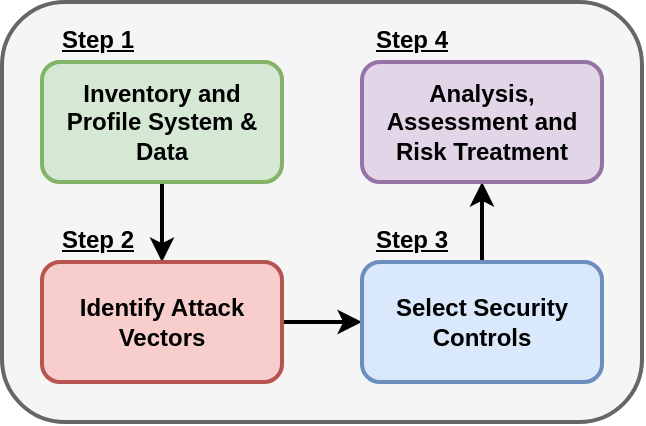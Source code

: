<mxfile version="20.2.3" type="device"><diagram id="KLq8vI9AxnM-tiu2zVWz" name="Page-1"><mxGraphModel dx="858" dy="678" grid="1" gridSize="10" guides="1" tooltips="1" connect="1" arrows="1" fold="1" page="1" pageScale="1" pageWidth="850" pageHeight="1100" math="0" shadow="0"><root><mxCell id="0"/><mxCell id="1" parent="0"/><mxCell id="nlfXeO_a72p4f2LWxzvL-8" value="" style="rounded=1;whiteSpace=wrap;html=1;strokeWidth=2;fillColor=#f5f5f5;fontColor=#333333;strokeColor=#666666;" vertex="1" parent="1"><mxGeometry x="190" y="230" width="320" height="210" as="geometry"/></mxCell><mxCell id="nlfXeO_a72p4f2LWxzvL-5" style="edgeStyle=orthogonalEdgeStyle;rounded=0;orthogonalLoop=1;jettySize=auto;html=1;exitX=0.5;exitY=1;exitDx=0;exitDy=0;entryX=0.5;entryY=0;entryDx=0;entryDy=0;strokeWidth=2;" edge="1" parent="1" source="nlfXeO_a72p4f2LWxzvL-1" target="nlfXeO_a72p4f2LWxzvL-2"><mxGeometry relative="1" as="geometry"/></mxCell><mxCell id="nlfXeO_a72p4f2LWxzvL-1" value="&lt;b&gt;Inventory and Profile System &amp;amp; Data&lt;/b&gt;" style="rounded=1;whiteSpace=wrap;html=1;strokeWidth=2;fillColor=#d5e8d4;strokeColor=#82b366;" vertex="1" parent="1"><mxGeometry x="210" y="260" width="120" height="60" as="geometry"/></mxCell><mxCell id="nlfXeO_a72p4f2LWxzvL-6" style="edgeStyle=orthogonalEdgeStyle;rounded=0;orthogonalLoop=1;jettySize=auto;html=1;exitX=1;exitY=0.5;exitDx=0;exitDy=0;entryX=0;entryY=0.5;entryDx=0;entryDy=0;strokeWidth=2;" edge="1" parent="1" source="nlfXeO_a72p4f2LWxzvL-2" target="nlfXeO_a72p4f2LWxzvL-3"><mxGeometry relative="1" as="geometry"/></mxCell><mxCell id="nlfXeO_a72p4f2LWxzvL-2" value="&lt;b&gt;Identify Attack Vectors&lt;/b&gt;" style="rounded=1;whiteSpace=wrap;html=1;strokeWidth=2;fillColor=#f8cecc;strokeColor=#b85450;" vertex="1" parent="1"><mxGeometry x="210" y="360" width="120" height="60" as="geometry"/></mxCell><mxCell id="nlfXeO_a72p4f2LWxzvL-7" style="edgeStyle=orthogonalEdgeStyle;rounded=0;orthogonalLoop=1;jettySize=auto;html=1;exitX=0.5;exitY=0;exitDx=0;exitDy=0;entryX=0.5;entryY=1;entryDx=0;entryDy=0;strokeWidth=2;" edge="1" parent="1" source="nlfXeO_a72p4f2LWxzvL-3" target="nlfXeO_a72p4f2LWxzvL-4"><mxGeometry relative="1" as="geometry"/></mxCell><mxCell id="nlfXeO_a72p4f2LWxzvL-3" value="&lt;b&gt;Select Security Controls&lt;/b&gt;" style="rounded=1;whiteSpace=wrap;html=1;strokeWidth=2;fillColor=#dae8fc;strokeColor=#6c8ebf;" vertex="1" parent="1"><mxGeometry x="370" y="360" width="120" height="60" as="geometry"/></mxCell><mxCell id="nlfXeO_a72p4f2LWxzvL-4" value="&lt;b&gt;Analysis, Assessment and Risk Treatment&lt;/b&gt;" style="rounded=1;whiteSpace=wrap;html=1;strokeWidth=2;fillColor=#e1d5e7;strokeColor=#9673a6;" vertex="1" parent="1"><mxGeometry x="370" y="260" width="120" height="60" as="geometry"/></mxCell><mxCell id="nlfXeO_a72p4f2LWxzvL-9" value="&lt;b&gt;&lt;u&gt;Step 2&lt;/u&gt;&lt;/b&gt;" style="text;html=1;strokeColor=none;fillColor=none;align=center;verticalAlign=middle;whiteSpace=wrap;rounded=0;" vertex="1" parent="1"><mxGeometry x="208" y="334" width="60" height="30" as="geometry"/></mxCell><mxCell id="nlfXeO_a72p4f2LWxzvL-10" value="&lt;b&gt;&lt;u&gt;Step 1&lt;/u&gt;&lt;/b&gt;" style="text;html=1;strokeColor=none;fillColor=none;align=center;verticalAlign=middle;whiteSpace=wrap;rounded=0;" vertex="1" parent="1"><mxGeometry x="208" y="234" width="60" height="30" as="geometry"/></mxCell><mxCell id="nlfXeO_a72p4f2LWxzvL-11" value="&lt;b&gt;&lt;u&gt;Step 4&lt;/u&gt;&lt;/b&gt;" style="text;html=1;strokeColor=none;fillColor=none;align=center;verticalAlign=middle;whiteSpace=wrap;rounded=0;" vertex="1" parent="1"><mxGeometry x="365" y="234" width="60" height="30" as="geometry"/></mxCell><mxCell id="nlfXeO_a72p4f2LWxzvL-12" value="&lt;b&gt;&lt;u&gt;Step 3&lt;/u&gt;&lt;/b&gt;" style="text;html=1;strokeColor=none;fillColor=none;align=center;verticalAlign=middle;whiteSpace=wrap;rounded=0;" vertex="1" parent="1"><mxGeometry x="365" y="334" width="60" height="30" as="geometry"/></mxCell></root></mxGraphModel></diagram></mxfile>
